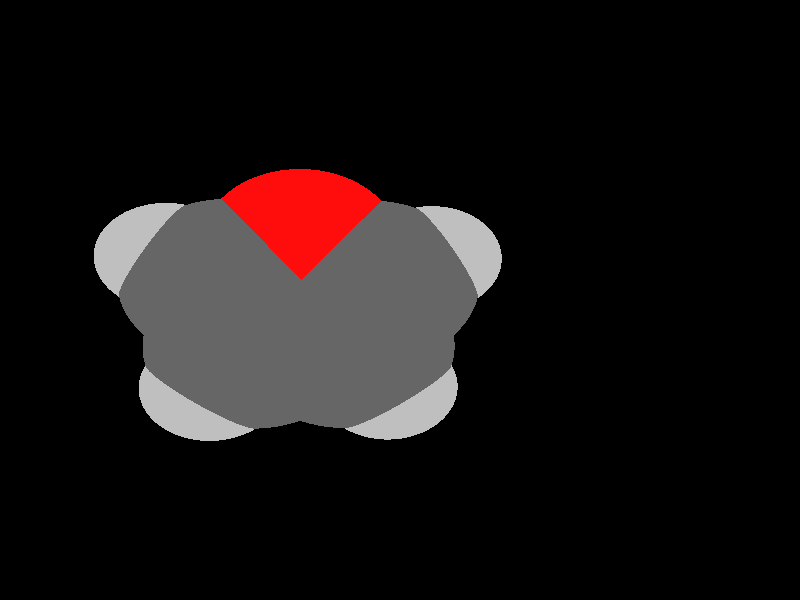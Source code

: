 global_settings {
	ambient_light rgb <0.200000002980232, 0.200000002980232, 0.200000002980232>
	max_trace_level 15
}

background { color rgb <0,0,0> }

camera {
	perspective
	location <0.42279195812455, -0.204964368078283, -17.2245016608431>
	angle 40
	up <-0.999477145798344, 0.0238035878880271, -0.0218820527020135>
	right <-0.0220128321573167, -0.9966535131142, -0.0787223603402348> * 1
	direction <-0.0236826993227236, -0.0781995140699796, 0.996656393022193> }

light_source {
	<-16.0042761483778, -16.209630521254, -24.8050428775187>
	color rgb <1, 1, 1>
	fade_distance 46.1509897462981
	fade_power 0
	spotlight
	area_light <20, 0, 0>, <0, 0, 20>, 20, 20
	circular
	orient
	point_at <16.0042761483778, 16.209630521254, 24.8050428775187>
}

light_source {
	<-16.0112799535295, 17.8808681495426, 12.598958272903>
	color rgb <0.300000011920929, 0.300000011920929, 0.300000011920929> shadowless
	fade_distance 46.1509897462981
	fade_power 0
	parallel
	point_at <16.0112799535295, -17.8808681495426, -12.598958272903>
}

#default {
	finish {ambient 0.5 diffuse 1 specular 0.2 roughness .01 metallic 1}
}

union {
cylinder {
	<-1.12947967318202, 0.0163239475717974, -0.0688597868408124>, 	<-0.750877146947036, -0.51416123252241, -0.0468487852893819>, 0.075
	pigment { rgbt <1, 0.0500000007450581, 0.0500000007450581, 0> }
}
cylinder {
	<-0.750877146947036, -0.51416123252241, -0.0468487852893819>, 	<-0.34092294323649, -1.08857533310553, -0.0230150758220346>, 0.075
	pigment { rgbt <0.400000005960464, 0.400000005960464, 0.400000005960464, 0> }
}
cylinder {
	<-0.311685303063513, -1.19717462872592, -0.020257651684957>, 	<0.3519659094078, -1.01796388231105, 0.000981546476314077>, 0.075
	pigment { rgbt <0.400000005960464, 0.400000005960464, 0.400000005960464, 0> }
}
cylinder {
	<-0.370160583409466, -0.979976037485149, -0.0257724999591123>, 	<0.293490629061847, -0.800765291070283, -0.00453330179784129>, 0.075
	pigment { rgbt <0.400000005960464, 0.400000005960464, 0.400000005960464, 0> }
}
cylinder {
	<0.3519659094078, -1.01796388231105, 0.000981546476314076>, 	<1.01561712187911, -0.838753135896187, 0.0222207446375851>, 0.075
	pigment { rgbt <0.400000005960464, 0.400000005960464, 0.400000005960464, 0> }
}
cylinder {
	<0.293490629061847, -0.800765291070283, -0.00453330179784129>, 	<0.95714184153316, -0.621554544655417, 0.0167058963634297>, 0.075
	pigment { rgbt <0.400000005960464, 0.400000005960464, 0.400000005960464, 0> }
}
cylinder {
	<0.986379481706137, -0.730153840275802, 0.0194633205005074>, 	<0.999633215369272, -0.0223830000261119, 0.00887551375556916>, 0.075
	pigment { rgbt <0.400000005960464, 0.400000005960464, 0.400000005960464, 0> }
}
cylinder {
	<0.999633215369272, -0.0223830000261119, 0.00887551375556916>, 	<1.01288694903241, 0.685387840223578, -0.00171229298936912>, 0.075
	pigment { rgbt <0.400000005960464, 0.400000005960464, 0.400000005960464, 0> }
}
cylinder {
	<1.04617057089487, 0.792850508835413, -0.00218702506064555>, 	<0.38968059307608, 0.996061220751858, -0.0291470430165587>, 0.075
	pigment { rgbt <0.400000005960464, 0.400000005960464, 0.400000005960464, 0> }
}
cylinder {
	<0.979603327169943, 0.577925171611743, -0.0012375609180927>, 	<0.323113349351153, 0.781135883528188, -0.0281975788740058>, 0.075
	pigment { rgbt <0.400000005960464, 0.400000005960464, 0.400000005960464, 0> }
}
cylinder {
	<0.38968059307608, 0.996061220751858, -0.0291470430165587>, 	<-0.26680938474271, 1.1992719326683, -0.0561070609724718>, 0.075
	pigment { rgbt <0.400000005960464, 0.400000005960464, 0.400000005960464, 0> }
}
cylinder {
	<0.323113349351153, 0.781135883528188, -0.0281975788740058>, 	<-0.333376628467637, 0.984346595444633, -0.055157596829919>, 0.075
	pigment { rgbt <0.400000005960464, 0.400000005960464, 0.400000005960464, 0> }
}
cylinder {
	<-1.12947967318202, 0.0163239475717974, -0.0688597868408124>, 	<-0.73127384312931, 0.532686870221457, -0.0625090085119635>, 0.075
	pigment { rgbt <1, 0.0500000007450581, 0.0500000007450581, 0> }
}
cylinder {
	<-0.73127384312931, 0.532686870221457, -0.0625090085119635>, 	<-0.300093006605174, 1.09180926405647, -0.0556323289011954>, 0.075
	pigment { rgbt <0.400000005960464, 0.400000005960464, 0.400000005960464, 0> }
}
cylinder {
	<1.01288694903241, 0.685387840223578, -0.00171229298936912>, 	<1.54366871954631, 1.08059573926487, 0.011335842778038>, 0.075
	pigment { rgbt <0.400000005960464, 0.400000005960464, 0.400000005960464, 0> }
}
cylinder {
	<1.54366871954631, 1.08059573926487, 0.011335842778038>, 	<1.87958219532866, 1.3307091877638, 0.0195935578722584>, 0.075
	pigment { rgbt <0.75, 0.75, 0.75, 0> }
}
cylinder {
	<-0.300093006605174, 1.09180926405647, -0.0556323289011954>, 	<-0.597839052097608, 1.682772776856, -0.0756599471957426>, 0.075
	pigment { rgbt <0.400000005960464, 0.400000005960464, 0.400000005960464, 0> }
}
cylinder {
	<-0.597839052097608, 1.682772776856, -0.0756599471957426>, 	<-0.786297555372632, 2.0568234176568, -0.0883364378665474>, 0.075
	pigment { rgbt <0.75, 0.75, 0.75, 0> }
}
cylinder {
	<-0.34092294323649, -1.08857533310553, -0.0230150758220346>, 	<-0.660591593909975, -1.66831434089173, -0.0255296708775731>, 0.075
	pigment { rgbt <0.400000005960464, 0.400000005960464, 0.400000005960464, 0> }
}
cylinder {
	<-0.660591593909975, -1.66831434089173, -0.0255296708775731>, 	<-0.862926020720608, -2.0352604258239, -0.0271212850322651>, 0.075
	pigment { rgbt <0.75, 0.75, 0.75, 0> }
}
cylinder {
	<0.986379481706137, -0.730153840275802, 0.0194633205005074>, 	<1.50200367294087, -1.14438524011179, 0.0446201490778618>, 0.075
	pigment { rgbt <0.400000005960464, 0.400000005960464, 0.400000005960464, 0> }
}
cylinder {
	<1.50200367294087, -1.14438524011179, 0.0446201490778618>, 	<1.82832443958537, -1.40653800613896, 0.0605410382201041>, 0.075
	pigment { rgbt <0.75, 0.75, 0.75, 0> }
}
sphere {
	<-1.12947967318202, 0.0163239475717974, -0.0688597868408124>, 0.3564
	pigment { rgbt <1, 0.0500000007450581, 0.0500000007450581,0> }
}
sphere {
	<-0.34092294323649, -1.08857533310553, -0.0230150758220346>, 0.4104
	pigment { rgbt <0.400000005960464, 0.400000005960464, 0.400000005960464,0> }
}
sphere {
	<0.986379481706137, -0.730153840275802, 0.0194633205005074>, 0.4104
	pigment { rgbt <0.400000005960464, 0.400000005960464, 0.400000005960464,0> }
}
sphere {
	<1.01288694903241, 0.685387840223578, -0.00171229298936912>, 0.4104
	pigment { rgbt <0.400000005960464, 0.400000005960464, 0.400000005960464,0> }
}
sphere {
	<-0.300093006605174, 1.09180926405647, -0.0556323289011954>, 0.4104
	pigment { rgbt <0.400000005960464, 0.400000005960464, 0.400000005960464,0> }
}
sphere {
	<1.87958219532866, 1.3307091877638, 0.0195935578722584>, 0.1674
	pigment { rgbt <0.75, 0.75, 0.75,0> }
}
sphere {
	<-0.786297555372632, 2.0568234176568, -0.0883364378665474>, 0.1674
	pigment { rgbt <0.75, 0.75, 0.75,0> }
}
sphere {
	<-0.862926020720608, -2.0352604258239, -0.0271212850322651>, 0.1674
	pigment { rgbt <0.75, 0.75, 0.75,0> }
}
sphere {
	<1.82832443958537, -1.40653800613896, 0.0605410382201041>, 0.1674
	pigment { rgbt <0.75, 0.75, 0.75,0> }
}
}
merge {
}
union {
}
merge {
sphere {
	<-1.12947967318202, 0.0163239475717974, -0.0688597868408124>, 1.519848
	pigment { rgbt <0, 0, 0,0> }
}
sphere {
	<-0.34092294323649, -1.08857533310553, -0.0230150758220346>, 1.69983
	pigment { rgbt <0, 0, 0,0> }
}
sphere {
	<0.986379481706137, -0.730153840275802, 0.0194633205005074>, 1.69983
	pigment { rgbt <0, 0, 0,0> }
}
sphere {
	<1.01288694903241, 0.685387840223578, -0.00171229298936912>, 1.69983
	pigment { rgbt <0, 0, 0,0> }
}
sphere {
	<-0.300093006605174, 1.09180926405647, -0.0556323289011954>, 1.69983
	pigment { rgbt <0, 0, 0,0> }
}
sphere {
	<1.87958219532866, 1.3307091877638, 0.0195935578722584>, 1.09989
	pigment { rgbt <0, 0, 0,0> }
}
sphere {
	<-0.786297555372632, 2.0568234176568, -0.0883364378665474>, 1.09989
	pigment { rgbt <0, 0, 0,0> }
}
sphere {
	<-0.862926020720608, -2.0352604258239, -0.0271212850322651>, 1.09989
	pigment { rgbt <0, 0, 0,0> }
}
sphere {
	<1.82832443958537, -1.40653800613896, 0.0605410382201041>, 1.09989
	pigment { rgbt <0, 0, 0,0> }
}
sphere {
	<-1.12947967318202, 0.0163239475717974, -0.0688597868408124>, 1.52
	pigment { rgbt <1, 0.0500000007450581, 0.0500000007450581,0.350000023841858> }
}
sphere {
	<-0.34092294323649, -1.08857533310553, -0.0230150758220346>, 1.7
	pigment { rgbt <0.400000005960464, 0.400000005960464, 0.400000005960464,0.350000023841858> }
}
sphere {
	<0.986379481706137, -0.730153840275802, 0.0194633205005074>, 1.7
	pigment { rgbt <0.400000005960464, 0.400000005960464, 0.400000005960464,0.350000023841858> }
}
sphere {
	<1.01288694903241, 0.685387840223578, -0.00171229298936912>, 1.7
	pigment { rgbt <0.400000005960464, 0.400000005960464, 0.400000005960464,0.350000023841858> }
}
sphere {
	<-0.300093006605174, 1.09180926405647, -0.0556323289011954>, 1.7
	pigment { rgbt <0.400000005960464, 0.400000005960464, 0.400000005960464,0.350000023841858> }
}
sphere {
	<1.87958219532866, 1.3307091877638, 0.0195935578722584>, 1.1
	pigment { rgbt <0.75, 0.75, 0.75,0.350000023841858> }
}
sphere {
	<-0.786297555372632, 2.0568234176568, -0.0883364378665474>, 1.1
	pigment { rgbt <0.75, 0.75, 0.75,0.350000023841858> }
}
sphere {
	<-0.862926020720608, -2.0352604258239, -0.0271212850322651>, 1.1
	pigment { rgbt <0.75, 0.75, 0.75,0.350000023841858> }
}
sphere {
	<1.82832443958537, -1.40653800613896, 0.0605410382201041>, 1.1
	pigment { rgbt <0.75, 0.75, 0.75,0.350000023841858> }
}
}
